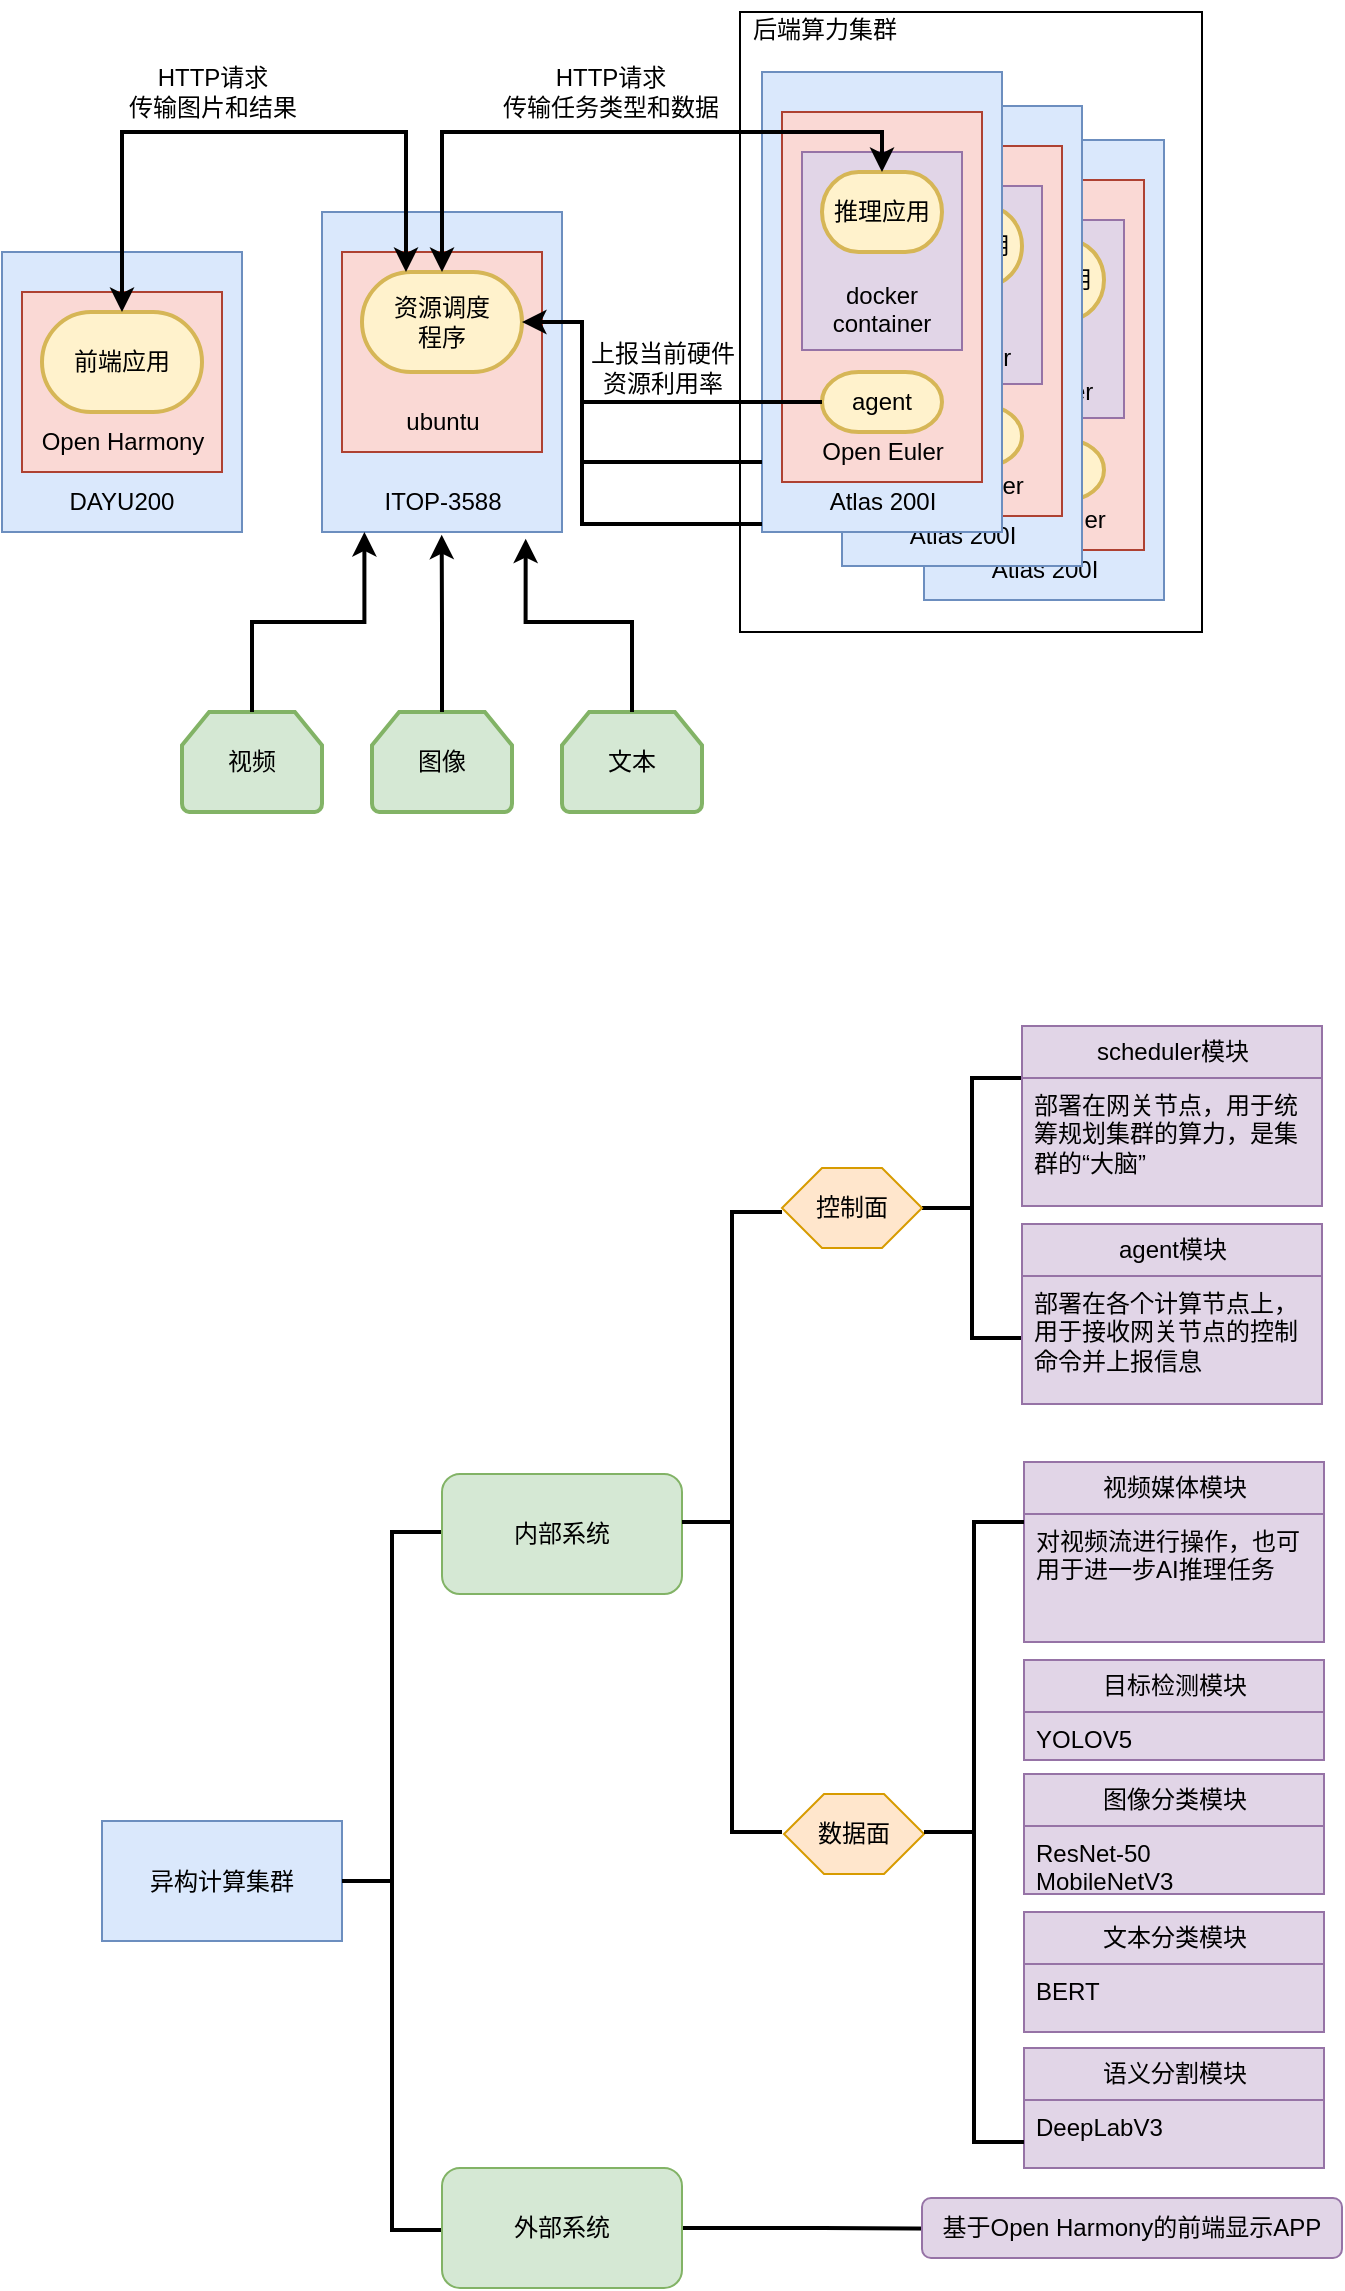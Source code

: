 <mxfile version="26.0.16">
  <diagram name="第 1 页" id="hc7zvkUpLv2Rvr7Ll1ZT">
    <mxGraphModel dx="1500" dy="797" grid="1" gridSize="10" guides="1" tooltips="1" connect="1" arrows="1" fold="1" page="1" pageScale="1" pageWidth="827" pageHeight="1169" math="0" shadow="0">
      <root>
        <mxCell id="0" />
        <mxCell id="1" parent="0" />
        <mxCell id="94nbrSoMffzkr9fx2lbW-61" value="Entity" style="whiteSpace=wrap;html=1;align=center;fillColor=none;" parent="1" vertex="1">
          <mxGeometry x="479" y="20" width="231" height="310" as="geometry" />
        </mxCell>
        <mxCell id="94nbrSoMffzkr9fx2lbW-47" value="" style="group" parent="1" vertex="1" connectable="0">
          <mxGeometry x="571" y="84" width="120" height="230" as="geometry" />
        </mxCell>
        <mxCell id="94nbrSoMffzkr9fx2lbW-48" value="" style="rounded=0;whiteSpace=wrap;html=1;fillColor=#dae8fc;strokeColor=#6c8ebf;" parent="94nbrSoMffzkr9fx2lbW-47" vertex="1">
          <mxGeometry width="120" height="230" as="geometry" />
        </mxCell>
        <mxCell id="94nbrSoMffzkr9fx2lbW-49" value="Atlas 200I" style="text;html=1;align=center;verticalAlign=middle;resizable=0;points=[];autosize=1;strokeColor=none;fillColor=none;" parent="94nbrSoMffzkr9fx2lbW-47" vertex="1">
          <mxGeometry x="20" y="200" width="80" height="30" as="geometry" />
        </mxCell>
        <mxCell id="94nbrSoMffzkr9fx2lbW-50" value="" style="rounded=0;whiteSpace=wrap;html=1;fillColor=#fad9d5;strokeColor=#ae4132;" parent="94nbrSoMffzkr9fx2lbW-47" vertex="1">
          <mxGeometry x="10" y="20" width="100" height="185" as="geometry" />
        </mxCell>
        <mxCell id="94nbrSoMffzkr9fx2lbW-51" value="Open Euler" style="text;html=1;align=center;verticalAlign=middle;resizable=0;points=[];autosize=1;strokeColor=none;fillColor=none;" parent="94nbrSoMffzkr9fx2lbW-47" vertex="1">
          <mxGeometry x="20" y="175" width="80" height="30" as="geometry" />
        </mxCell>
        <mxCell id="94nbrSoMffzkr9fx2lbW-52" value="&lt;div&gt;&lt;br&gt;&lt;/div&gt;&lt;div&gt;&lt;br&gt;&lt;/div&gt;&lt;div&gt;&lt;br&gt;&lt;/div&gt;&lt;div&gt;&lt;br&gt;&lt;/div&gt;&lt;div&gt;docker container&lt;/div&gt;" style="rounded=0;whiteSpace=wrap;html=1;fillColor=#e1d5e7;strokeColor=#9673a6;" parent="94nbrSoMffzkr9fx2lbW-47" vertex="1">
          <mxGeometry x="20" y="40" width="80" height="99" as="geometry" />
        </mxCell>
        <mxCell id="94nbrSoMffzkr9fx2lbW-53" value="agent" style="strokeWidth=2;html=1;shape=mxgraph.flowchart.terminator;whiteSpace=wrap;fillColor=#fff2cc;strokeColor=#d6b656;" parent="94nbrSoMffzkr9fx2lbW-47" vertex="1">
          <mxGeometry x="30" y="150" width="60" height="30" as="geometry" />
        </mxCell>
        <mxCell id="94nbrSoMffzkr9fx2lbW-54" value="推理应用" style="strokeWidth=2;html=1;shape=mxgraph.flowchart.terminator;whiteSpace=wrap;fillColor=#fff2cc;strokeColor=#d6b656;" parent="94nbrSoMffzkr9fx2lbW-47" vertex="1">
          <mxGeometry x="30" y="50" width="60" height="40" as="geometry" />
        </mxCell>
        <mxCell id="94nbrSoMffzkr9fx2lbW-39" value="" style="group" parent="1" vertex="1" connectable="0">
          <mxGeometry x="530" y="67" width="120" height="230" as="geometry" />
        </mxCell>
        <mxCell id="94nbrSoMffzkr9fx2lbW-40" value="" style="rounded=0;whiteSpace=wrap;html=1;fillColor=#dae8fc;strokeColor=#6c8ebf;" parent="94nbrSoMffzkr9fx2lbW-39" vertex="1">
          <mxGeometry width="120" height="230" as="geometry" />
        </mxCell>
        <mxCell id="94nbrSoMffzkr9fx2lbW-41" value="Atlas 200I" style="text;html=1;align=center;verticalAlign=middle;resizable=0;points=[];autosize=1;strokeColor=none;fillColor=none;" parent="94nbrSoMffzkr9fx2lbW-39" vertex="1">
          <mxGeometry x="20" y="200" width="80" height="30" as="geometry" />
        </mxCell>
        <mxCell id="94nbrSoMffzkr9fx2lbW-42" value="" style="rounded=0;whiteSpace=wrap;html=1;fillColor=#fad9d5;strokeColor=#ae4132;" parent="94nbrSoMffzkr9fx2lbW-39" vertex="1">
          <mxGeometry x="10" y="20" width="100" height="185" as="geometry" />
        </mxCell>
        <mxCell id="94nbrSoMffzkr9fx2lbW-43" value="Open Euler" style="text;html=1;align=center;verticalAlign=middle;resizable=0;points=[];autosize=1;strokeColor=none;fillColor=none;" parent="94nbrSoMffzkr9fx2lbW-39" vertex="1">
          <mxGeometry x="20" y="175" width="80" height="30" as="geometry" />
        </mxCell>
        <mxCell id="94nbrSoMffzkr9fx2lbW-44" value="&lt;div&gt;&lt;br&gt;&lt;/div&gt;&lt;div&gt;&lt;br&gt;&lt;/div&gt;&lt;div&gt;&lt;br&gt;&lt;/div&gt;&lt;div&gt;&lt;br&gt;&lt;/div&gt;&lt;div&gt;docker container&lt;/div&gt;" style="rounded=0;whiteSpace=wrap;html=1;fillColor=#e1d5e7;strokeColor=#9673a6;" parent="94nbrSoMffzkr9fx2lbW-39" vertex="1">
          <mxGeometry x="20" y="40" width="80" height="99" as="geometry" />
        </mxCell>
        <mxCell id="94nbrSoMffzkr9fx2lbW-45" value="agent" style="strokeWidth=2;html=1;shape=mxgraph.flowchart.terminator;whiteSpace=wrap;fillColor=#fff2cc;strokeColor=#d6b656;" parent="94nbrSoMffzkr9fx2lbW-39" vertex="1">
          <mxGeometry x="30" y="150" width="60" height="30" as="geometry" />
        </mxCell>
        <mxCell id="94nbrSoMffzkr9fx2lbW-46" value="推理应用" style="strokeWidth=2;html=1;shape=mxgraph.flowchart.terminator;whiteSpace=wrap;fillColor=#fff2cc;strokeColor=#d6b656;" parent="94nbrSoMffzkr9fx2lbW-39" vertex="1">
          <mxGeometry x="30" y="50" width="60" height="40" as="geometry" />
        </mxCell>
        <mxCell id="94nbrSoMffzkr9fx2lbW-21" value="" style="group" parent="1" vertex="1" connectable="0">
          <mxGeometry x="110" y="140" width="120" height="140" as="geometry" />
        </mxCell>
        <mxCell id="94nbrSoMffzkr9fx2lbW-1" value="&lt;div&gt;&lt;br&gt;&lt;/div&gt;" style="rounded=0;whiteSpace=wrap;html=1;fillColor=#dae8fc;strokeColor=#6c8ebf;movable=1;resizable=1;rotatable=1;deletable=1;editable=1;locked=0;connectable=1;" parent="94nbrSoMffzkr9fx2lbW-21" vertex="1">
          <mxGeometry width="120" height="140" as="geometry" />
        </mxCell>
        <mxCell id="94nbrSoMffzkr9fx2lbW-5" value="DAYU200" style="text;html=1;align=center;verticalAlign=middle;whiteSpace=wrap;rounded=0;movable=1;resizable=1;rotatable=1;deletable=1;editable=1;locked=0;connectable=1;" parent="94nbrSoMffzkr9fx2lbW-21" vertex="1">
          <mxGeometry x="30" y="110" width="60" height="30" as="geometry" />
        </mxCell>
        <mxCell id="94nbrSoMffzkr9fx2lbW-12" value="" style="rounded=0;whiteSpace=wrap;html=1;fillColor=#fad9d5;strokeColor=#ae4132;movable=1;resizable=1;rotatable=1;deletable=1;editable=1;locked=0;connectable=1;" parent="94nbrSoMffzkr9fx2lbW-21" vertex="1">
          <mxGeometry x="10" y="20" width="100" height="90" as="geometry" />
        </mxCell>
        <mxCell id="94nbrSoMffzkr9fx2lbW-13" value="Open Harmony" style="text;html=1;align=center;verticalAlign=middle;resizable=1;points=[];autosize=1;strokeColor=none;fillColor=none;movable=1;rotatable=1;deletable=1;editable=1;locked=0;connectable=1;" parent="94nbrSoMffzkr9fx2lbW-21" vertex="1">
          <mxGeometry x="10" y="80" width="100" height="30" as="geometry" />
        </mxCell>
        <mxCell id="94nbrSoMffzkr9fx2lbW-4" value="前端应用" style="strokeWidth=2;html=1;shape=mxgraph.flowchart.terminator;whiteSpace=wrap;fillColor=#fff2cc;strokeColor=#d6b656;movable=1;resizable=1;rotatable=1;deletable=1;editable=1;locked=0;connectable=1;" parent="94nbrSoMffzkr9fx2lbW-21" vertex="1">
          <mxGeometry x="20" y="30" width="80" height="50" as="geometry" />
        </mxCell>
        <mxCell id="94nbrSoMffzkr9fx2lbW-22" value="" style="group" parent="1" vertex="1" connectable="0">
          <mxGeometry x="270" y="120" width="120" height="160" as="geometry" />
        </mxCell>
        <mxCell id="94nbrSoMffzkr9fx2lbW-2" value="" style="rounded=0;whiteSpace=wrap;html=1;fillColor=#dae8fc;strokeColor=#6c8ebf;" parent="94nbrSoMffzkr9fx2lbW-22" vertex="1">
          <mxGeometry width="120" height="160" as="geometry" />
        </mxCell>
        <mxCell id="94nbrSoMffzkr9fx2lbW-6" value="" style="rounded=0;whiteSpace=wrap;html=1;fillColor=#fad9d5;strokeColor=#ae4132;" parent="94nbrSoMffzkr9fx2lbW-22" vertex="1">
          <mxGeometry x="10" y="20" width="100" height="100" as="geometry" />
        </mxCell>
        <mxCell id="94nbrSoMffzkr9fx2lbW-7" value="ITOP-3588" style="text;html=1;align=center;verticalAlign=middle;resizable=0;points=[];autosize=1;strokeColor=none;fillColor=none;" parent="94nbrSoMffzkr9fx2lbW-22" vertex="1">
          <mxGeometry x="20" y="130" width="80" height="30" as="geometry" />
        </mxCell>
        <mxCell id="94nbrSoMffzkr9fx2lbW-8" value="ubuntu" style="text;html=1;align=center;verticalAlign=middle;resizable=0;points=[];autosize=1;strokeColor=none;fillColor=none;" parent="94nbrSoMffzkr9fx2lbW-22" vertex="1">
          <mxGeometry x="30" y="90" width="60" height="30" as="geometry" />
        </mxCell>
        <mxCell id="94nbrSoMffzkr9fx2lbW-9" value="&lt;div&gt;资源调度&lt;/div&gt;&lt;div&gt;程序&lt;/div&gt;" style="strokeWidth=2;html=1;shape=mxgraph.flowchart.terminator;whiteSpace=wrap;fillColor=#fff2cc;strokeColor=#d6b656;" parent="94nbrSoMffzkr9fx2lbW-22" vertex="1">
          <mxGeometry x="20" y="30" width="80" height="50" as="geometry" />
        </mxCell>
        <mxCell id="94nbrSoMffzkr9fx2lbW-23" value="" style="group" parent="1" vertex="1" connectable="0">
          <mxGeometry x="490" y="50" width="250" height="315" as="geometry" />
        </mxCell>
        <mxCell id="94nbrSoMffzkr9fx2lbW-10" value="" style="rounded=0;whiteSpace=wrap;html=1;fillColor=#dae8fc;strokeColor=#6c8ebf;" parent="94nbrSoMffzkr9fx2lbW-23" vertex="1">
          <mxGeometry width="120" height="230" as="geometry" />
        </mxCell>
        <mxCell id="94nbrSoMffzkr9fx2lbW-11" value="Atlas 200I" style="text;html=1;align=center;verticalAlign=middle;resizable=0;points=[];autosize=1;strokeColor=none;fillColor=none;" parent="94nbrSoMffzkr9fx2lbW-23" vertex="1">
          <mxGeometry x="20" y="200" width="80" height="30" as="geometry" />
        </mxCell>
        <mxCell id="94nbrSoMffzkr9fx2lbW-14" value="" style="rounded=0;whiteSpace=wrap;html=1;fillColor=#fad9d5;strokeColor=#ae4132;" parent="94nbrSoMffzkr9fx2lbW-23" vertex="1">
          <mxGeometry x="10" y="20" width="100" height="185" as="geometry" />
        </mxCell>
        <mxCell id="94nbrSoMffzkr9fx2lbW-15" value="Open Euler" style="text;html=1;align=center;verticalAlign=middle;resizable=0;points=[];autosize=1;strokeColor=none;fillColor=none;" parent="94nbrSoMffzkr9fx2lbW-23" vertex="1">
          <mxGeometry x="20" y="175" width="80" height="30" as="geometry" />
        </mxCell>
        <mxCell id="94nbrSoMffzkr9fx2lbW-17" value="&lt;div&gt;&lt;br&gt;&lt;/div&gt;&lt;div&gt;&lt;br&gt;&lt;/div&gt;&lt;div&gt;&lt;br&gt;&lt;/div&gt;&lt;div&gt;&lt;br&gt;&lt;/div&gt;&lt;div&gt;docker container&lt;/div&gt;" style="rounded=0;whiteSpace=wrap;html=1;fillColor=#e1d5e7;strokeColor=#9673a6;" parent="94nbrSoMffzkr9fx2lbW-23" vertex="1">
          <mxGeometry x="20" y="40" width="80" height="99" as="geometry" />
        </mxCell>
        <mxCell id="94nbrSoMffzkr9fx2lbW-19" value="agent" style="strokeWidth=2;html=1;shape=mxgraph.flowchart.terminator;whiteSpace=wrap;fillColor=#fff2cc;strokeColor=#d6b656;" parent="94nbrSoMffzkr9fx2lbW-23" vertex="1">
          <mxGeometry x="30" y="150" width="60" height="30" as="geometry" />
        </mxCell>
        <mxCell id="94nbrSoMffzkr9fx2lbW-20" value="推理应用" style="strokeWidth=2;html=1;shape=mxgraph.flowchart.terminator;whiteSpace=wrap;fillColor=#fff2cc;strokeColor=#d6b656;" parent="94nbrSoMffzkr9fx2lbW-23" vertex="1">
          <mxGeometry x="30" y="50" width="60" height="40" as="geometry" />
        </mxCell>
        <mxCell id="94nbrSoMffzkr9fx2lbW-24" style="edgeStyle=orthogonalEdgeStyle;rounded=0;orthogonalLoop=1;jettySize=auto;html=1;exitX=0.5;exitY=0;exitDx=0;exitDy=0;exitPerimeter=0;startArrow=classic;startFill=1;strokeWidth=2;" parent="1" source="94nbrSoMffzkr9fx2lbW-4" edge="1">
          <mxGeometry relative="1" as="geometry">
            <mxPoint x="312" y="150" as="targetPoint" />
            <Array as="points">
              <mxPoint x="170" y="80" />
              <mxPoint x="312" y="80" />
            </Array>
          </mxGeometry>
        </mxCell>
        <mxCell id="94nbrSoMffzkr9fx2lbW-25" value="视频" style="strokeWidth=2;html=1;shape=mxgraph.flowchart.loop_limit;whiteSpace=wrap;fillColor=#d5e8d4;strokeColor=#82b366;" parent="1" vertex="1">
          <mxGeometry x="200" y="370" width="70" height="50" as="geometry" />
        </mxCell>
        <mxCell id="94nbrSoMffzkr9fx2lbW-26" value="图像" style="strokeWidth=2;html=1;shape=mxgraph.flowchart.loop_limit;whiteSpace=wrap;fillColor=#d5e8d4;strokeColor=#82b366;" parent="1" vertex="1">
          <mxGeometry x="295" y="370" width="70" height="50" as="geometry" />
        </mxCell>
        <mxCell id="94nbrSoMffzkr9fx2lbW-28" value="文本" style="strokeWidth=2;html=1;shape=mxgraph.flowchart.loop_limit;whiteSpace=wrap;fillColor=#d5e8d4;strokeColor=#82b366;" parent="1" vertex="1">
          <mxGeometry x="390" y="370" width="70" height="50" as="geometry" />
        </mxCell>
        <mxCell id="94nbrSoMffzkr9fx2lbW-29" style="edgeStyle=orthogonalEdgeStyle;rounded=0;orthogonalLoop=1;jettySize=auto;html=1;exitX=0.5;exitY=0;exitDx=0;exitDy=0;exitPerimeter=0;entryX=0.015;entryY=1;entryDx=0;entryDy=0;entryPerimeter=0;strokeWidth=2;" parent="1" source="94nbrSoMffzkr9fx2lbW-25" target="94nbrSoMffzkr9fx2lbW-7" edge="1">
          <mxGeometry relative="1" as="geometry" />
        </mxCell>
        <mxCell id="94nbrSoMffzkr9fx2lbW-30" style="edgeStyle=orthogonalEdgeStyle;rounded=0;orthogonalLoop=1;jettySize=auto;html=1;exitX=0.5;exitY=0;exitDx=0;exitDy=0;exitPerimeter=0;entryX=0.498;entryY=1.044;entryDx=0;entryDy=0;entryPerimeter=0;strokeWidth=2;" parent="1" source="94nbrSoMffzkr9fx2lbW-26" target="94nbrSoMffzkr9fx2lbW-7" edge="1">
          <mxGeometry relative="1" as="geometry" />
        </mxCell>
        <mxCell id="94nbrSoMffzkr9fx2lbW-31" style="edgeStyle=orthogonalEdgeStyle;rounded=0;orthogonalLoop=1;jettySize=auto;html=1;exitX=0.5;exitY=0;exitDx=0;exitDy=0;exitPerimeter=0;entryX=1.023;entryY=1.111;entryDx=0;entryDy=0;entryPerimeter=0;strokeWidth=2;" parent="1" source="94nbrSoMffzkr9fx2lbW-28" target="94nbrSoMffzkr9fx2lbW-7" edge="1">
          <mxGeometry relative="1" as="geometry" />
        </mxCell>
        <mxCell id="94nbrSoMffzkr9fx2lbW-33" style="edgeStyle=orthogonalEdgeStyle;rounded=0;orthogonalLoop=1;jettySize=auto;html=1;exitX=0;exitY=0.5;exitDx=0;exitDy=0;exitPerimeter=0;entryX=1;entryY=0.5;entryDx=0;entryDy=0;entryPerimeter=0;strokeWidth=2;" parent="1" source="94nbrSoMffzkr9fx2lbW-19" target="94nbrSoMffzkr9fx2lbW-9" edge="1">
          <mxGeometry relative="1" as="geometry">
            <Array as="points">
              <mxPoint x="400" y="215" />
              <mxPoint x="400" y="175" />
            </Array>
          </mxGeometry>
        </mxCell>
        <mxCell id="94nbrSoMffzkr9fx2lbW-34" value="&lt;div&gt;HTTP请求&lt;/div&gt;&lt;div&gt;传输图片和结果&lt;/div&gt;" style="text;html=1;align=center;verticalAlign=middle;resizable=0;points=[];autosize=1;strokeColor=none;fillColor=none;" parent="1" vertex="1">
          <mxGeometry x="160" y="40" width="110" height="40" as="geometry" />
        </mxCell>
        <mxCell id="94nbrSoMffzkr9fx2lbW-36" style="edgeStyle=orthogonalEdgeStyle;rounded=0;orthogonalLoop=1;jettySize=auto;html=1;exitX=0.5;exitY=0;exitDx=0;exitDy=0;exitPerimeter=0;entryX=0.5;entryY=0;entryDx=0;entryDy=0;entryPerimeter=0;strokeWidth=2;startArrow=classic;startFill=1;" parent="1" source="94nbrSoMffzkr9fx2lbW-9" target="94nbrSoMffzkr9fx2lbW-20" edge="1">
          <mxGeometry relative="1" as="geometry" />
        </mxCell>
        <mxCell id="94nbrSoMffzkr9fx2lbW-37" value="&lt;div&gt;HTTP请求&lt;/div&gt;&lt;div&gt;传输任务类型和数据&lt;/div&gt;" style="text;html=1;align=center;verticalAlign=middle;resizable=0;points=[];autosize=1;strokeColor=none;fillColor=none;" parent="1" vertex="1">
          <mxGeometry x="349" y="40" width="130" height="40" as="geometry" />
        </mxCell>
        <mxCell id="94nbrSoMffzkr9fx2lbW-38" value="&lt;div&gt;上报当前硬件&lt;/div&gt;&lt;div&gt;资源利用率&lt;/div&gt;" style="text;html=1;align=center;verticalAlign=middle;resizable=0;points=[];autosize=1;strokeColor=none;fillColor=none;" parent="1" vertex="1">
          <mxGeometry x="390" y="178" width="100" height="40" as="geometry" />
        </mxCell>
        <mxCell id="94nbrSoMffzkr9fx2lbW-59" style="edgeStyle=orthogonalEdgeStyle;rounded=0;orthogonalLoop=1;jettySize=auto;html=1;strokeWidth=2;endArrow=none;startFill=0;" parent="1" edge="1">
          <mxGeometry relative="1" as="geometry">
            <mxPoint x="490" y="276" as="sourcePoint" />
            <mxPoint x="400" y="230" as="targetPoint" />
            <Array as="points">
              <mxPoint x="400" y="276" />
              <mxPoint x="400" y="230" />
            </Array>
          </mxGeometry>
        </mxCell>
        <mxCell id="94nbrSoMffzkr9fx2lbW-58" style="edgeStyle=orthogonalEdgeStyle;rounded=0;orthogonalLoop=1;jettySize=auto;html=1;strokeWidth=2;endArrow=none;startFill=0;" parent="1" edge="1">
          <mxGeometry relative="1" as="geometry">
            <mxPoint x="490" y="245" as="sourcePoint" />
            <mxPoint x="400" y="200" as="targetPoint" />
            <Array as="points">
              <mxPoint x="400" y="245" />
              <mxPoint x="400" y="200" />
            </Array>
          </mxGeometry>
        </mxCell>
        <mxCell id="94nbrSoMffzkr9fx2lbW-62" value="后端算力集群" style="text;html=1;align=center;verticalAlign=middle;resizable=0;points=[];autosize=1;strokeColor=none;fillColor=none;" parent="1" vertex="1">
          <mxGeometry x="471" y="14" width="100" height="30" as="geometry" />
        </mxCell>
        <mxCell id="ptIUgz5gia44wLrKjykI-1" value="异构计算集群" style="rounded=0;whiteSpace=wrap;html=1;fillColor=#dae8fc;strokeColor=#6c8ebf;" vertex="1" parent="1">
          <mxGeometry x="160" y="924.5" width="120" height="60" as="geometry" />
        </mxCell>
        <mxCell id="ptIUgz5gia44wLrKjykI-2" value="" style="strokeWidth=2;html=1;shape=mxgraph.flowchart.annotation_2;align=left;labelPosition=right;pointerEvents=1;" vertex="1" parent="1">
          <mxGeometry x="280" y="780" width="50" height="349" as="geometry" />
        </mxCell>
        <mxCell id="ptIUgz5gia44wLrKjykI-3" value="内部系统" style="rounded=1;whiteSpace=wrap;html=1;fillColor=#d5e8d4;strokeColor=#82b366;" vertex="1" parent="1">
          <mxGeometry x="330" y="751" width="120" height="60" as="geometry" />
        </mxCell>
        <mxCell id="ptIUgz5gia44wLrKjykI-40" style="edgeStyle=orthogonalEdgeStyle;rounded=0;orthogonalLoop=1;jettySize=auto;html=1;exitX=1;exitY=0.5;exitDx=0;exitDy=0;endArrow=none;startFill=0;strokeWidth=2;" edge="1" parent="1" source="ptIUgz5gia44wLrKjykI-4">
          <mxGeometry relative="1" as="geometry">
            <mxPoint x="590" y="1128.4" as="targetPoint" />
          </mxGeometry>
        </mxCell>
        <mxCell id="ptIUgz5gia44wLrKjykI-4" value="外部系统" style="rounded=1;whiteSpace=wrap;html=1;fillColor=#d5e8d4;strokeColor=#82b366;" vertex="1" parent="1">
          <mxGeometry x="330" y="1098" width="120" height="60" as="geometry" />
        </mxCell>
        <mxCell id="ptIUgz5gia44wLrKjykI-5" value="" style="strokeWidth=2;html=1;shape=mxgraph.flowchart.annotation_2;align=left;labelPosition=right;pointerEvents=1;" vertex="1" parent="1">
          <mxGeometry x="450" y="620" width="50" height="310" as="geometry" />
        </mxCell>
        <mxCell id="ptIUgz5gia44wLrKjykI-7" value="" style="strokeWidth=2;html=1;shape=mxgraph.flowchart.annotation_2;align=left;labelPosition=right;pointerEvents=1;" vertex="1" parent="1">
          <mxGeometry x="570" y="553" width="50" height="130" as="geometry" />
        </mxCell>
        <mxCell id="ptIUgz5gia44wLrKjykI-9" value="控制面" style="shape=hexagon;perimeter=hexagonPerimeter2;whiteSpace=wrap;html=1;fixedSize=1;fillColor=#ffe6cc;strokeColor=#d79b00;" vertex="1" parent="1">
          <mxGeometry x="500" y="598" width="70" height="40" as="geometry" />
        </mxCell>
        <mxCell id="ptIUgz5gia44wLrKjykI-11" value="scheduler模块" style="swimlane;fontStyle=0;childLayout=stackLayout;horizontal=1;startSize=26;fillColor=#e1d5e7;horizontalStack=0;resizeParent=1;resizeParentMax=0;resizeLast=0;collapsible=1;marginBottom=0;html=1;strokeColor=#9673a6;" vertex="1" parent="1">
          <mxGeometry x="620" y="527" width="150" height="90" as="geometry" />
        </mxCell>
        <mxCell id="ptIUgz5gia44wLrKjykI-12" value="部署在网关节点，用于统筹规划集群的算力，是集群的“大脑”" style="text;strokeColor=#9673a6;fillColor=#e1d5e7;align=left;verticalAlign=top;spacingLeft=4;spacingRight=4;overflow=hidden;rotatable=0;points=[[0,0.5],[1,0.5]];portConstraint=eastwest;whiteSpace=wrap;html=1;" vertex="1" parent="ptIUgz5gia44wLrKjykI-11">
          <mxGeometry y="26" width="150" height="64" as="geometry" />
        </mxCell>
        <mxCell id="ptIUgz5gia44wLrKjykI-15" value="agent模块" style="swimlane;fontStyle=0;childLayout=stackLayout;horizontal=1;startSize=26;fillColor=#e1d5e7;horizontalStack=0;resizeParent=1;resizeParentMax=0;resizeLast=0;collapsible=1;marginBottom=0;html=1;strokeColor=#9673a6;" vertex="1" parent="1">
          <mxGeometry x="620" y="626" width="150" height="90" as="geometry" />
        </mxCell>
        <mxCell id="ptIUgz5gia44wLrKjykI-16" value="部署在各个计算节点上，用于接收网关节点的控制命令并上报信息" style="text;strokeColor=#9673a6;fillColor=#e1d5e7;align=left;verticalAlign=top;spacingLeft=4;spacingRight=4;overflow=hidden;rotatable=0;points=[[0,0.5],[1,0.5]];portConstraint=eastwest;whiteSpace=wrap;html=1;" vertex="1" parent="ptIUgz5gia44wLrKjykI-15">
          <mxGeometry y="26" width="150" height="64" as="geometry" />
        </mxCell>
        <mxCell id="ptIUgz5gia44wLrKjykI-17" value="数据面" style="shape=hexagon;perimeter=hexagonPerimeter2;whiteSpace=wrap;html=1;fixedSize=1;fillColor=#ffe6cc;strokeColor=#d79b00;" vertex="1" parent="1">
          <mxGeometry x="501" y="911" width="70" height="40" as="geometry" />
        </mxCell>
        <mxCell id="ptIUgz5gia44wLrKjykI-19" value="视频媒体模块" style="swimlane;fontStyle=0;childLayout=stackLayout;horizontal=1;startSize=26;fillColor=#e1d5e7;horizontalStack=0;resizeParent=1;resizeParentMax=0;resizeLast=0;collapsible=1;marginBottom=0;html=1;strokeColor=#9673a6;" vertex="1" parent="1">
          <mxGeometry x="621" y="745" width="150" height="90" as="geometry" />
        </mxCell>
        <mxCell id="ptIUgz5gia44wLrKjykI-20" value="对视频流进行操作，也可用于进一步AI推理任务" style="text;strokeColor=#9673a6;fillColor=#e1d5e7;align=left;verticalAlign=top;spacingLeft=4;spacingRight=4;overflow=hidden;rotatable=0;points=[[0,0.5],[1,0.5]];portConstraint=eastwest;whiteSpace=wrap;html=1;" vertex="1" parent="ptIUgz5gia44wLrKjykI-19">
          <mxGeometry y="26" width="150" height="64" as="geometry" />
        </mxCell>
        <mxCell id="ptIUgz5gia44wLrKjykI-21" value="目标检测模块" style="swimlane;fontStyle=0;childLayout=stackLayout;horizontal=1;startSize=26;fillColor=#e1d5e7;horizontalStack=0;resizeParent=1;resizeParentMax=0;resizeLast=0;collapsible=1;marginBottom=0;html=1;strokeColor=#9673a6;" vertex="1" parent="1">
          <mxGeometry x="621" y="844" width="150" height="50" as="geometry" />
        </mxCell>
        <mxCell id="ptIUgz5gia44wLrKjykI-22" value="YOLOV5" style="text;strokeColor=#9673a6;fillColor=#e1d5e7;align=left;verticalAlign=top;spacingLeft=4;spacingRight=4;overflow=hidden;rotatable=0;points=[[0,0.5],[1,0.5]];portConstraint=eastwest;whiteSpace=wrap;html=1;" vertex="1" parent="ptIUgz5gia44wLrKjykI-21">
          <mxGeometry y="26" width="150" height="24" as="geometry" />
        </mxCell>
        <mxCell id="ptIUgz5gia44wLrKjykI-32" value="图像分类模块" style="swimlane;fontStyle=0;childLayout=stackLayout;horizontal=1;startSize=26;fillColor=#e1d5e7;horizontalStack=0;resizeParent=1;resizeParentMax=0;resizeLast=0;collapsible=1;marginBottom=0;html=1;strokeColor=#9673a6;" vertex="1" parent="1">
          <mxGeometry x="621" y="901" width="150" height="60" as="geometry" />
        </mxCell>
        <mxCell id="ptIUgz5gia44wLrKjykI-33" value="&lt;div&gt;ResNet-50&lt;/div&gt;&lt;div&gt;MobileNetV3&lt;/div&gt;" style="text;strokeColor=#9673a6;fillColor=#e1d5e7;align=left;verticalAlign=top;spacingLeft=4;spacingRight=4;overflow=hidden;rotatable=0;points=[[0,0.5],[1,0.5]];portConstraint=eastwest;whiteSpace=wrap;html=1;" vertex="1" parent="ptIUgz5gia44wLrKjykI-32">
          <mxGeometry y="26" width="150" height="34" as="geometry" />
        </mxCell>
        <mxCell id="ptIUgz5gia44wLrKjykI-34" value="文本分类模块" style="swimlane;fontStyle=0;childLayout=stackLayout;horizontal=1;startSize=26;fillColor=#e1d5e7;horizontalStack=0;resizeParent=1;resizeParentMax=0;resizeLast=0;collapsible=1;marginBottom=0;html=1;strokeColor=#9673a6;" vertex="1" parent="1">
          <mxGeometry x="621" y="970" width="150" height="60" as="geometry" />
        </mxCell>
        <mxCell id="ptIUgz5gia44wLrKjykI-35" value="BERT" style="text;strokeColor=#9673a6;fillColor=#e1d5e7;align=left;verticalAlign=top;spacingLeft=4;spacingRight=4;overflow=hidden;rotatable=0;points=[[0,0.5],[1,0.5]];portConstraint=eastwest;whiteSpace=wrap;html=1;" vertex="1" parent="ptIUgz5gia44wLrKjykI-34">
          <mxGeometry y="26" width="150" height="34" as="geometry" />
        </mxCell>
        <mxCell id="ptIUgz5gia44wLrKjykI-36" value="语义分割模块" style="swimlane;fontStyle=0;childLayout=stackLayout;horizontal=1;startSize=26;fillColor=#e1d5e7;horizontalStack=0;resizeParent=1;resizeParentMax=0;resizeLast=0;collapsible=1;marginBottom=0;html=1;strokeColor=#9673a6;" vertex="1" parent="1">
          <mxGeometry x="621" y="1038" width="150" height="60" as="geometry" />
        </mxCell>
        <mxCell id="ptIUgz5gia44wLrKjykI-37" value="DeepLabV3" style="text;strokeColor=#9673a6;fillColor=#e1d5e7;align=left;verticalAlign=top;spacingLeft=4;spacingRight=4;overflow=hidden;rotatable=0;points=[[0,0.5],[1,0.5]];portConstraint=eastwest;whiteSpace=wrap;html=1;" vertex="1" parent="ptIUgz5gia44wLrKjykI-36">
          <mxGeometry y="26" width="150" height="34" as="geometry" />
        </mxCell>
        <mxCell id="ptIUgz5gia44wLrKjykI-39" value="" style="strokeWidth=2;html=1;shape=mxgraph.flowchart.annotation_2;align=left;labelPosition=right;pointerEvents=1;" vertex="1" parent="1">
          <mxGeometry x="571" y="775" width="50" height="310" as="geometry" />
        </mxCell>
        <mxCell id="ptIUgz5gia44wLrKjykI-41" value="基于Open Harmony的前端显示APP" style="rounded=1;whiteSpace=wrap;html=1;fillColor=#e1d5e7;strokeColor=#9673a6;" vertex="1" parent="1">
          <mxGeometry x="570" y="1113" width="210" height="30" as="geometry" />
        </mxCell>
      </root>
    </mxGraphModel>
  </diagram>
</mxfile>
